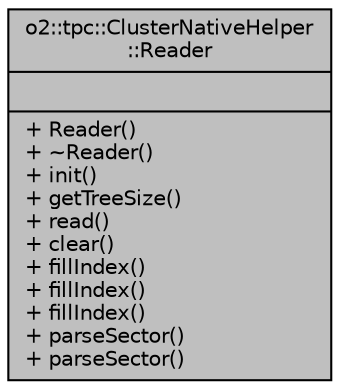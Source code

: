 digraph "o2::tpc::ClusterNativeHelper::Reader"
{
 // INTERACTIVE_SVG=YES
  bgcolor="transparent";
  edge [fontname="Helvetica",fontsize="10",labelfontname="Helvetica",labelfontsize="10"];
  node [fontname="Helvetica",fontsize="10",shape=record];
  Node1 [label="{o2::tpc::ClusterNativeHelper\l::Reader\n||+ Reader()\l+ ~Reader()\l+ init()\l+ getTreeSize()\l+ read()\l+ clear()\l+ fillIndex()\l+ fillIndex()\l+ fillIndex()\l+ parseSector()\l+ parseSector()\l}",height=0.2,width=0.4,color="black", fillcolor="grey75", style="filled", fontcolor="black"];
}
